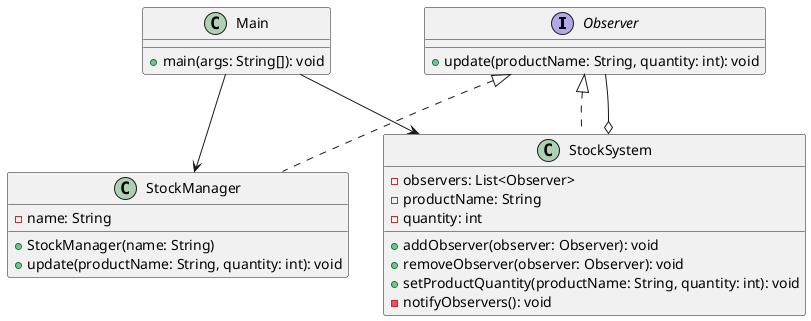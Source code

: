 @startuml

interface Observer {
  +update(productName: String, quantity: int): void
}

class Main {
  +main(args: String[]): void
}

class StockManager {
  -name: String
  +StockManager(name: String)
  +update(productName: String, quantity: int): void
}

class StockSystem {
  -observers: List<Observer>
  -productName: String
  -quantity: int
  +addObserver(observer: Observer): void
  +removeObserver(observer: Observer): void
  +setProductQuantity(productName: String, quantity: int): void
  -notifyObservers(): void
}

Observer <|.. StockManager
Observer <|.. StockSystem
StockSystem o-- Observer
Main --> StockSystem
Main --> StockManager

@enduml

